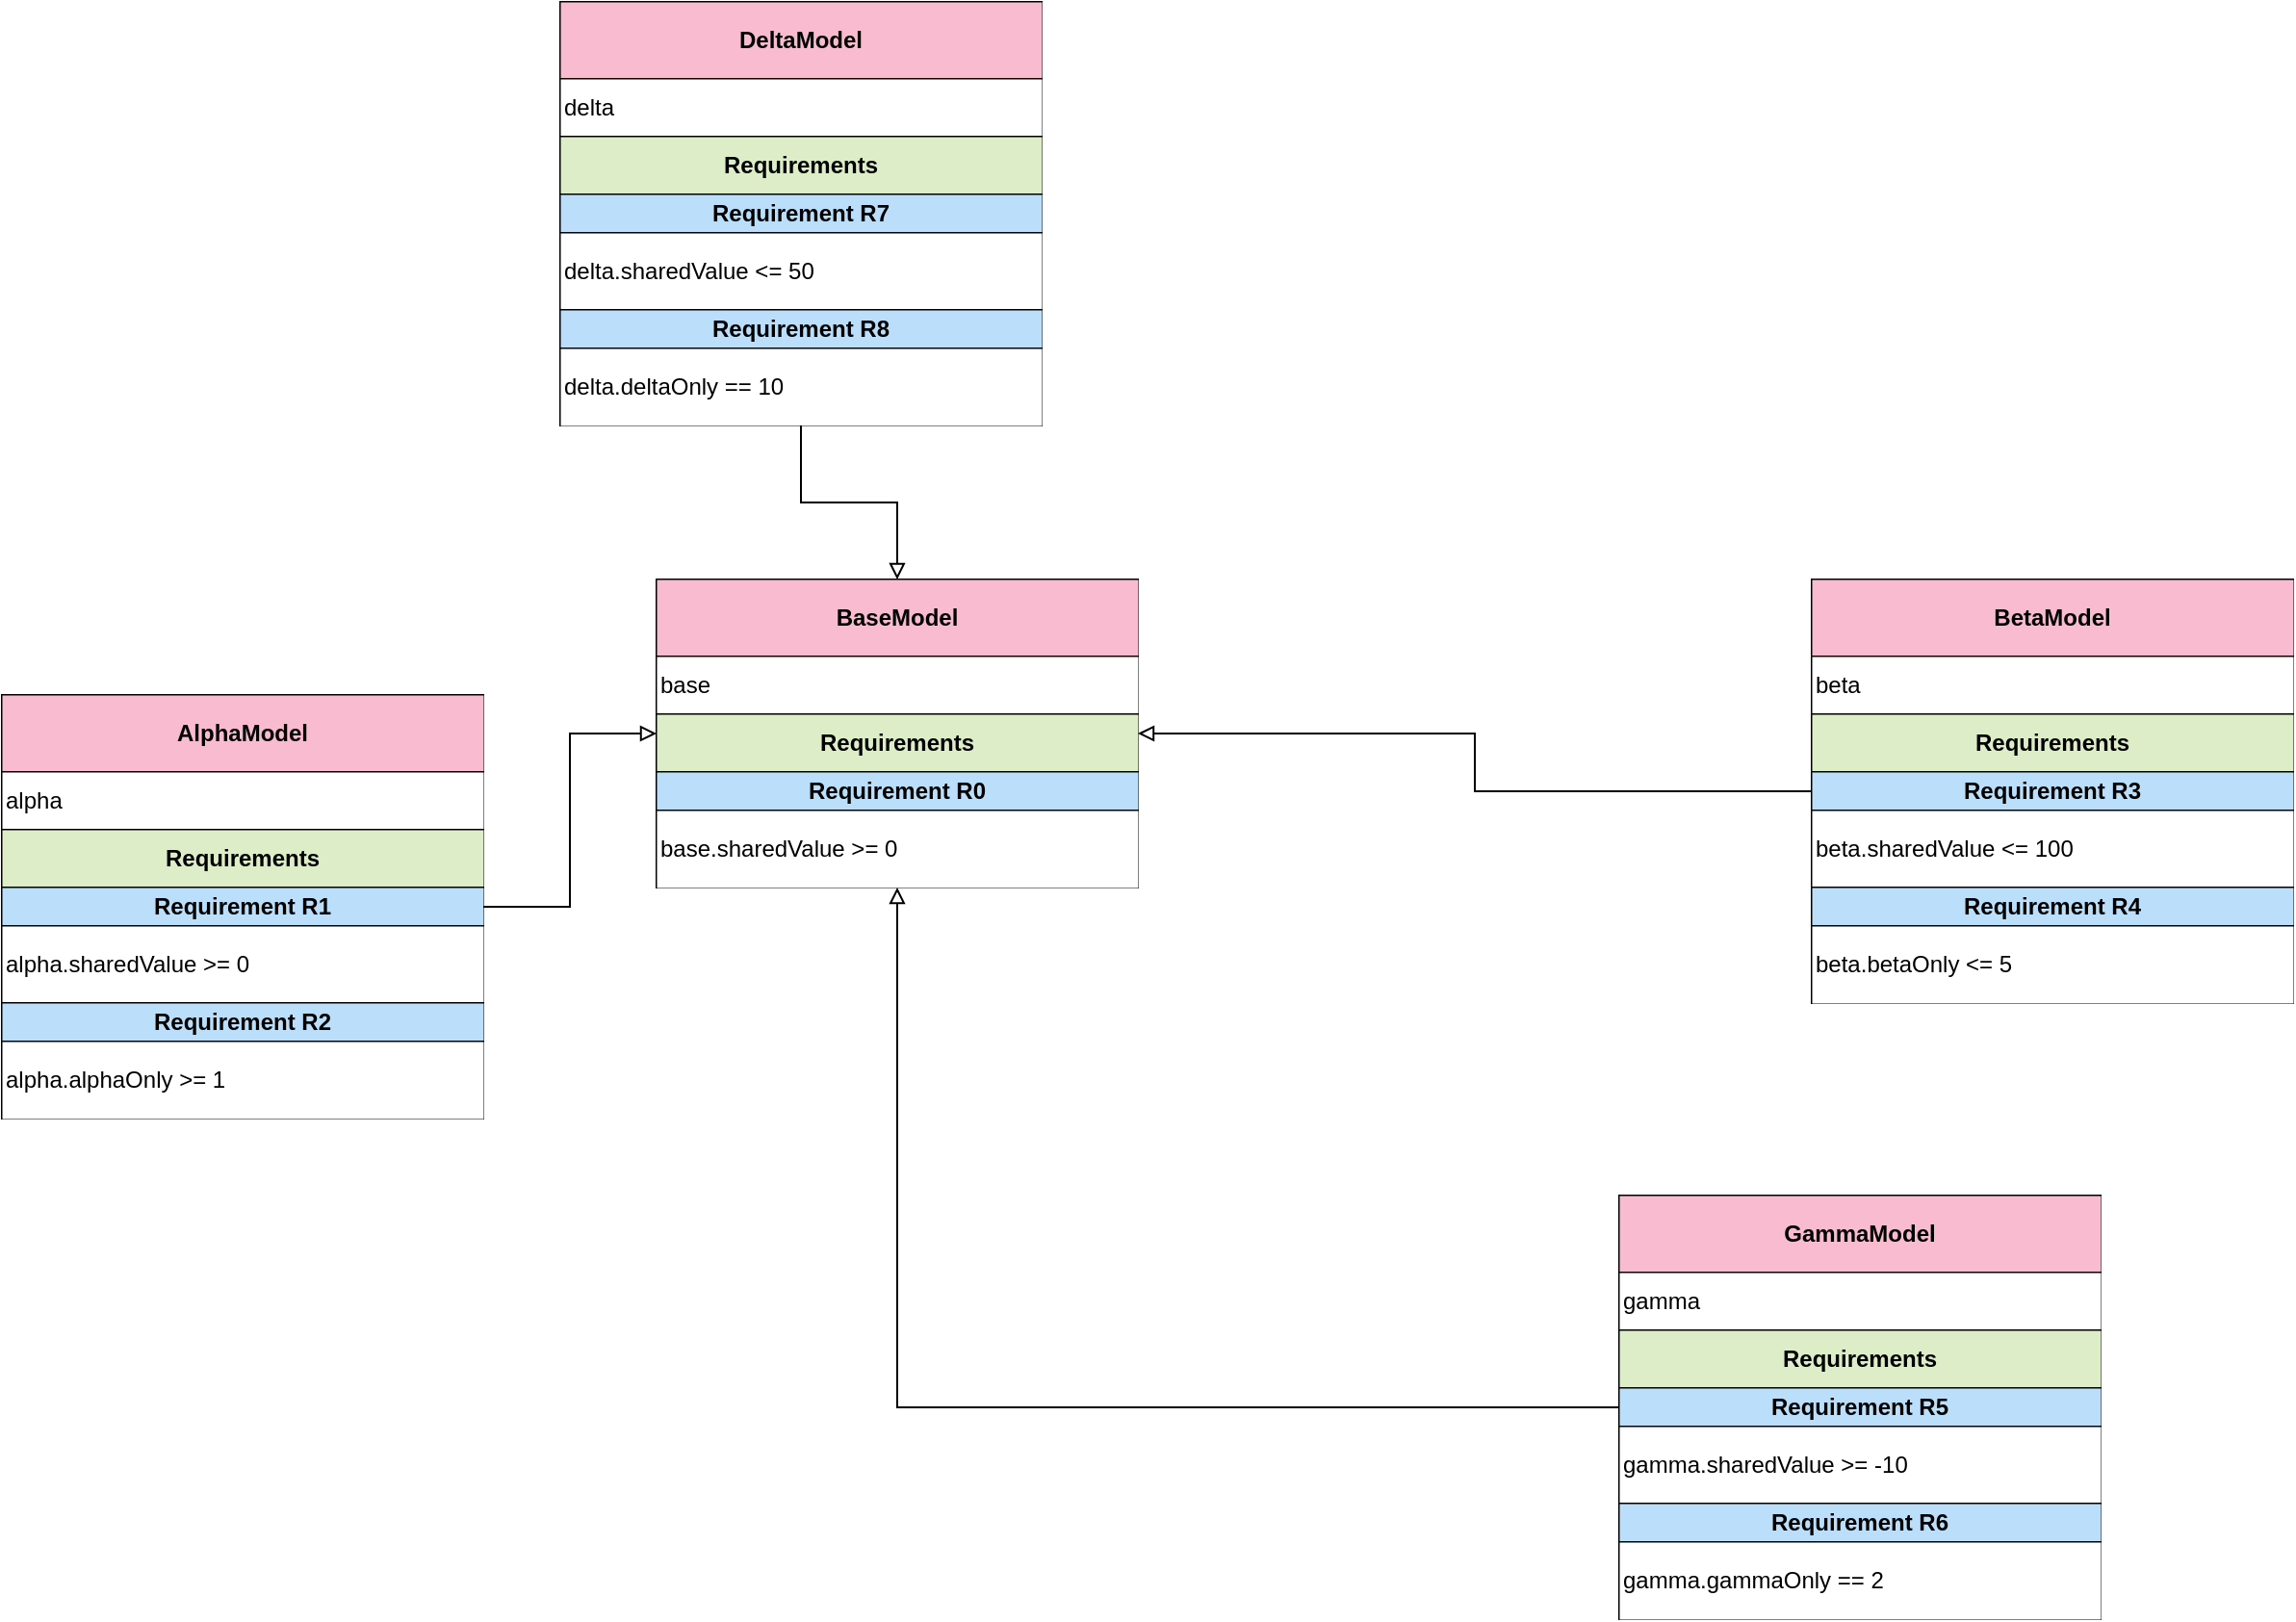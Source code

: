 <mxfile>
    <diagram id="d1752828504836" name="Page-1">
        <mxGraphModel dx="1709" dy="1747" grid="1" gridSize="10" guides="1" tooltips="1" connect="1" arrows="1" fold="1" page="1" pageScale="1" pageWidth="850" pageHeight="1100" math="0" shadow="0">
            <root>
                <mxCell id="0"/>
                <mxCell id="1" parent="0"/>
                <mxCell id="table_base" style="shape=table;startSize=0;container=1;collapsible=0;childLayout=tableLayout;recursiveResize=0;overflow=visible;strokeColor=#000000;strokeWidth=1;fillColor=none;" parent="1" vertex="1">
                    <mxGeometry x="60" y="50" width="250" height="160" as="geometry"/>
                </mxCell>
                <mxCell id="r0" style="shape=tableRow;horizontal=0;startSize=0;swimlaneHead=0;swimlaneBody=0;fillColor=none;collapsible=0;dropTarget=0;" parent="table_base" vertex="1">
                    <mxGeometry width="250" height="40" as="geometry"/>
                </mxCell>
                <mxCell id="c1" value="&lt;b&gt;BaseModel&lt;/b&gt;" style="html=1;verticalAlign=middle;whiteSpace=wrap;overflow=visible;align=center;strokeColor=none;strokeWidth=0;connectable=0;fillColor=#F8BBD0;" parent="r0" vertex="1">
                    <mxGeometry width="250" height="40" as="geometry"/>
                </mxCell>
                <mxCell id="r2" style="shape=tableRow;horizontal=0;startSize=0;swimlaneHead=0;swimlaneBody=0;fillColor=none;collapsible=0;dropTarget=0;" parent="table_base" vertex="1">
                    <mxGeometry y="40" width="250" height="30" as="geometry"/>
                </mxCell>
                <mxCell id="c3" value="base" style="html=1;verticalAlign=middle;whiteSpace=wrap;overflow=visible;align=left;strokeColor=none;strokeWidth=0;connectable=0;" parent="r2" vertex="1">
                    <mxGeometry width="250" height="30" as="geometry"/>
                </mxCell>
                <mxCell id="r4" style="shape=tableRow;horizontal=0;startSize=0;swimlaneHead=0;swimlaneBody=0;fillColor=none;collapsible=0;dropTarget=0;" parent="table_base" vertex="1">
                    <mxGeometry y="70" width="250" height="30" as="geometry"/>
                </mxCell>
                <mxCell id="c5" value="&lt;b&gt;Requirements&lt;/b&gt;" style="html=1;verticalAlign=middle;whiteSpace=wrap;overflow=visible;align=center;strokeColor=none;strokeWidth=0;connectable=0;fillColor=#DCEDC8;" parent="r4" vertex="1">
                    <mxGeometry width="250" height="30" as="geometry"/>
                </mxCell>
                <mxCell id="r6" style="shape=tableRow;horizontal=0;startSize=0;swimlaneHead=0;swimlaneBody=0;fillColor=none;collapsible=0;dropTarget=0;" parent="table_base" vertex="1">
                    <mxGeometry y="100" width="250" height="20" as="geometry"/>
                </mxCell>
                <mxCell id="c7" value="&lt;b&gt;Requirement R0&lt;/b&gt;" style="html=1;verticalAlign=middle;whiteSpace=wrap;overflow=visible;align=center;strokeColor=none;strokeWidth=0;connectable=0;fillColor=#BBDEFB;" parent="r6" vertex="1">
                    <mxGeometry width="250" height="20" as="geometry"/>
                </mxCell>
                <mxCell id="r8" style="shape=tableRow;horizontal=0;startSize=0;swimlaneHead=0;swimlaneBody=0;fillColor=none;collapsible=0;dropTarget=0;" parent="table_base" vertex="1">
                    <mxGeometry y="120" width="250" height="40" as="geometry"/>
                </mxCell>
                <mxCell id="c9" value="base.sharedValue &gt;= 0" style="html=1;verticalAlign=middle;whiteSpace=wrap;overflow=visible;align=left;strokeColor=none;strokeWidth=0;connectable=0;" parent="r8" vertex="1">
                    <mxGeometry width="250" height="40" as="geometry"/>
                </mxCell>
                <mxCell id="table_alpha" style="shape=table;startSize=0;container=1;collapsible=0;childLayout=tableLayout;recursiveResize=0;overflow=visible;strokeColor=#000000;strokeWidth=1;fillColor=none;" parent="1" vertex="1">
                    <mxGeometry x="-280" y="110" width="250" height="220" as="geometry"/>
                </mxCell>
                <mxCell id="r10" style="shape=tableRow;horizontal=0;startSize=0;swimlaneHead=0;swimlaneBody=0;fillColor=none;collapsible=0;dropTarget=0;" parent="table_alpha" vertex="1">
                    <mxGeometry width="250" height="40" as="geometry"/>
                </mxCell>
                <mxCell id="c11" value="&lt;b&gt;AlphaModel&lt;/b&gt;" style="html=1;verticalAlign=middle;whiteSpace=wrap;overflow=visible;align=center;strokeColor=none;strokeWidth=0;connectable=0;fillColor=#F8BBD0;" parent="r10" vertex="1">
                    <mxGeometry width="250" height="40" as="geometry">
                        <mxRectangle width="250" height="40" as="alternateBounds"/>
                    </mxGeometry>
                </mxCell>
                <mxCell id="r12" style="shape=tableRow;horizontal=0;startSize=0;swimlaneHead=0;swimlaneBody=0;fillColor=none;collapsible=0;dropTarget=0;" parent="table_alpha" vertex="1">
                    <mxGeometry y="40" width="250" height="30" as="geometry"/>
                </mxCell>
                <mxCell id="c13" value="alpha" style="html=1;verticalAlign=middle;whiteSpace=wrap;overflow=visible;align=left;strokeColor=none;strokeWidth=0;connectable=0;" parent="r12" vertex="1">
                    <mxGeometry width="250" height="30" as="geometry">
                        <mxRectangle width="250" height="30" as="alternateBounds"/>
                    </mxGeometry>
                </mxCell>
                <mxCell id="r14" style="shape=tableRow;horizontal=0;startSize=0;swimlaneHead=0;swimlaneBody=0;fillColor=none;collapsible=0;dropTarget=0;" parent="table_alpha" vertex="1">
                    <mxGeometry y="70" width="250" height="30" as="geometry"/>
                </mxCell>
                <mxCell id="c15" value="&lt;b&gt;Requirements&lt;/b&gt;" style="html=1;verticalAlign=middle;whiteSpace=wrap;overflow=visible;align=center;strokeColor=none;strokeWidth=0;connectable=0;fillColor=#DCEDC8;" parent="r14" vertex="1">
                    <mxGeometry width="250" height="30" as="geometry">
                        <mxRectangle width="250" height="30" as="alternateBounds"/>
                    </mxGeometry>
                </mxCell>
                <mxCell id="r16" style="shape=tableRow;horizontal=0;startSize=0;swimlaneHead=0;swimlaneBody=0;fillColor=none;collapsible=0;dropTarget=0;" parent="table_alpha" vertex="1">
                    <mxGeometry y="100" width="250" height="20" as="geometry"/>
                </mxCell>
                <mxCell id="c17" value="&lt;b&gt;Requirement R1&lt;/b&gt;" style="html=1;verticalAlign=middle;whiteSpace=wrap;overflow=visible;align=center;strokeColor=none;strokeWidth=0;connectable=0;fillColor=#BBDEFB;" parent="r16" vertex="1">
                    <mxGeometry width="250" height="20" as="geometry">
                        <mxRectangle width="250" height="20" as="alternateBounds"/>
                    </mxGeometry>
                </mxCell>
                <mxCell id="r18" style="shape=tableRow;horizontal=0;startSize=0;swimlaneHead=0;swimlaneBody=0;fillColor=none;collapsible=0;dropTarget=0;" parent="table_alpha" vertex="1">
                    <mxGeometry y="120" width="250" height="40" as="geometry"/>
                </mxCell>
                <mxCell id="c19" value="alpha.sharedValue &gt;= 0" style="html=1;verticalAlign=middle;whiteSpace=wrap;overflow=visible;align=left;strokeColor=none;strokeWidth=0;connectable=0;" parent="r18" vertex="1">
                    <mxGeometry width="250" height="40" as="geometry">
                        <mxRectangle width="250" height="40" as="alternateBounds"/>
                    </mxGeometry>
                </mxCell>
                <mxCell id="r20" style="shape=tableRow;horizontal=0;startSize=0;swimlaneHead=0;swimlaneBody=0;fillColor=none;collapsible=0;dropTarget=0;" parent="table_alpha" vertex="1">
                    <mxGeometry y="160" width="250" height="20" as="geometry"/>
                </mxCell>
                <mxCell id="c21" value="&lt;b&gt;Requirement R2&lt;/b&gt;" style="html=1;verticalAlign=middle;whiteSpace=wrap;overflow=visible;align=center;strokeColor=none;strokeWidth=0;connectable=0;fillColor=#BBDEFB;" parent="r20" vertex="1">
                    <mxGeometry width="250" height="20" as="geometry">
                        <mxRectangle width="250" height="20" as="alternateBounds"/>
                    </mxGeometry>
                </mxCell>
                <mxCell id="r22" style="shape=tableRow;horizontal=0;startSize=0;swimlaneHead=0;swimlaneBody=0;fillColor=none;collapsible=0;dropTarget=0;" parent="table_alpha" vertex="1">
                    <mxGeometry y="180" width="250" height="40" as="geometry"/>
                </mxCell>
                <mxCell id="c23" value="alpha.alphaOnly    &gt;= 1" style="html=1;verticalAlign=middle;whiteSpace=wrap;overflow=visible;align=left;strokeColor=none;strokeWidth=0;connectable=0;" parent="r22" vertex="1">
                    <mxGeometry width="250" height="40" as="geometry">
                        <mxRectangle width="250" height="40" as="alternateBounds"/>
                    </mxGeometry>
                </mxCell>
                <mxCell id="table_beta" style="shape=table;startSize=0;container=1;collapsible=0;childLayout=tableLayout;recursiveResize=0;overflow=visible;strokeColor=#000000;strokeWidth=1;fillColor=none;" parent="1" vertex="1">
                    <mxGeometry x="660" y="50" width="250" height="220" as="geometry"/>
                </mxCell>
                <mxCell id="r24" style="shape=tableRow;horizontal=0;startSize=0;swimlaneHead=0;swimlaneBody=0;fillColor=none;collapsible=0;dropTarget=0;" parent="table_beta" vertex="1">
                    <mxGeometry width="250" height="40" as="geometry"/>
                </mxCell>
                <mxCell id="c25" value="&lt;b&gt;BetaModel&lt;/b&gt;" style="html=1;verticalAlign=middle;whiteSpace=wrap;overflow=visible;align=center;strokeColor=none;strokeWidth=0;connectable=0;fillColor=#F8BBD0;" parent="r24" vertex="1">
                    <mxGeometry width="250" height="40" as="geometry"/>
                </mxCell>
                <mxCell id="r26" style="shape=tableRow;horizontal=0;startSize=0;swimlaneHead=0;swimlaneBody=0;fillColor=none;collapsible=0;dropTarget=0;" parent="table_beta" vertex="1">
                    <mxGeometry y="40" width="250" height="30" as="geometry"/>
                </mxCell>
                <mxCell id="c27" value="beta" style="html=1;verticalAlign=middle;whiteSpace=wrap;overflow=visible;align=left;strokeColor=none;strokeWidth=0;connectable=0;" parent="r26" vertex="1">
                    <mxGeometry width="250" height="30" as="geometry"/>
                </mxCell>
                <mxCell id="r28" style="shape=tableRow;horizontal=0;startSize=0;swimlaneHead=0;swimlaneBody=0;fillColor=none;collapsible=0;dropTarget=0;" parent="table_beta" vertex="1">
                    <mxGeometry y="70" width="250" height="30" as="geometry"/>
                </mxCell>
                <mxCell id="c29" value="&lt;b&gt;Requirements&lt;/b&gt;" style="html=1;verticalAlign=middle;whiteSpace=wrap;overflow=visible;align=center;strokeColor=none;strokeWidth=0;connectable=0;fillColor=#DCEDC8;" parent="r28" vertex="1">
                    <mxGeometry width="250" height="30" as="geometry"/>
                </mxCell>
                <mxCell id="r30" style="shape=tableRow;horizontal=0;startSize=0;swimlaneHead=0;swimlaneBody=0;fillColor=none;collapsible=0;dropTarget=0;" parent="table_beta" vertex="1">
                    <mxGeometry y="100" width="250" height="20" as="geometry"/>
                </mxCell>
                <mxCell id="c31" value="&lt;b&gt;Requirement R3&lt;/b&gt;" style="html=1;verticalAlign=middle;whiteSpace=wrap;overflow=visible;align=center;strokeColor=none;strokeWidth=0;connectable=0;fillColor=#BBDEFB;" parent="r30" vertex="1">
                    <mxGeometry width="250" height="20" as="geometry"/>
                </mxCell>
                <mxCell id="r32" style="shape=tableRow;horizontal=0;startSize=0;swimlaneHead=0;swimlaneBody=0;fillColor=none;collapsible=0;dropTarget=0;" parent="table_beta" vertex="1">
                    <mxGeometry y="120" width="250" height="40" as="geometry"/>
                </mxCell>
                <mxCell id="c33" value="beta.sharedValue  &lt;= 100" style="html=1;verticalAlign=middle;whiteSpace=wrap;overflow=visible;align=left;strokeColor=none;strokeWidth=0;connectable=0;" parent="r32" vertex="1">
                    <mxGeometry width="250" height="40" as="geometry"/>
                </mxCell>
                <mxCell id="r34" style="shape=tableRow;horizontal=0;startSize=0;swimlaneHead=0;swimlaneBody=0;fillColor=none;collapsible=0;dropTarget=0;" parent="table_beta" vertex="1">
                    <mxGeometry y="160" width="250" height="20" as="geometry"/>
                </mxCell>
                <mxCell id="c35" value="&lt;b&gt;Requirement R4&lt;/b&gt;" style="html=1;verticalAlign=middle;whiteSpace=wrap;overflow=visible;align=center;strokeColor=none;strokeWidth=0;connectable=0;fillColor=#BBDEFB;" parent="r34" vertex="1">
                    <mxGeometry width="250" height="20" as="geometry"/>
                </mxCell>
                <mxCell id="r36" style="shape=tableRow;horizontal=0;startSize=0;swimlaneHead=0;swimlaneBody=0;fillColor=none;collapsible=0;dropTarget=0;" parent="table_beta" vertex="1">
                    <mxGeometry y="180" width="250" height="40" as="geometry"/>
                </mxCell>
                <mxCell id="c37" value="beta.betaOnly      &lt;=  5" style="html=1;verticalAlign=middle;whiteSpace=wrap;overflow=visible;align=left;strokeColor=none;strokeWidth=0;connectable=0;" parent="r36" vertex="1">
                    <mxGeometry width="250" height="40" as="geometry"/>
                </mxCell>
                <mxCell id="table_gamma" style="shape=table;startSize=0;container=1;collapsible=0;childLayout=tableLayout;recursiveResize=0;overflow=visible;strokeColor=#000000;strokeWidth=1;fillColor=none;" parent="1" vertex="1">
                    <mxGeometry x="560" y="370" width="250" height="220" as="geometry"/>
                </mxCell>
                <mxCell id="r38" style="shape=tableRow;horizontal=0;startSize=0;swimlaneHead=0;swimlaneBody=0;fillColor=none;collapsible=0;dropTarget=0;" parent="table_gamma" vertex="1">
                    <mxGeometry width="250" height="40" as="geometry"/>
                </mxCell>
                <mxCell id="c39" value="&lt;b&gt;GammaModel&lt;/b&gt;" style="html=1;verticalAlign=middle;whiteSpace=wrap;overflow=visible;align=center;strokeColor=none;strokeWidth=0;connectable=0;fillColor=#F8BBD0;" parent="r38" vertex="1">
                    <mxGeometry width="250" height="40" as="geometry">
                        <mxRectangle width="250" height="40" as="alternateBounds"/>
                    </mxGeometry>
                </mxCell>
                <mxCell id="r40" style="shape=tableRow;horizontal=0;startSize=0;swimlaneHead=0;swimlaneBody=0;fillColor=none;collapsible=0;dropTarget=0;" parent="table_gamma" vertex="1">
                    <mxGeometry y="40" width="250" height="30" as="geometry"/>
                </mxCell>
                <mxCell id="c41" value="gamma" style="html=1;verticalAlign=middle;whiteSpace=wrap;overflow=visible;align=left;strokeColor=none;strokeWidth=0;connectable=0;" parent="r40" vertex="1">
                    <mxGeometry width="250" height="30" as="geometry">
                        <mxRectangle width="250" height="30" as="alternateBounds"/>
                    </mxGeometry>
                </mxCell>
                <mxCell id="r42" style="shape=tableRow;horizontal=0;startSize=0;swimlaneHead=0;swimlaneBody=0;fillColor=none;collapsible=0;dropTarget=0;" parent="table_gamma" vertex="1">
                    <mxGeometry y="70" width="250" height="30" as="geometry"/>
                </mxCell>
                <mxCell id="c43" value="&lt;b&gt;Requirements&lt;/b&gt;" style="html=1;verticalAlign=middle;whiteSpace=wrap;overflow=visible;align=center;strokeColor=none;strokeWidth=0;connectable=0;fillColor=#DCEDC8;" parent="r42" vertex="1">
                    <mxGeometry width="250" height="30" as="geometry">
                        <mxRectangle width="250" height="30" as="alternateBounds"/>
                    </mxGeometry>
                </mxCell>
                <mxCell id="r44" style="shape=tableRow;horizontal=0;startSize=0;swimlaneHead=0;swimlaneBody=0;fillColor=none;collapsible=0;dropTarget=0;" parent="table_gamma" vertex="1">
                    <mxGeometry y="100" width="250" height="20" as="geometry"/>
                </mxCell>
                <mxCell id="c45" value="&lt;b&gt;Requirement R5&lt;/b&gt;" style="html=1;verticalAlign=middle;whiteSpace=wrap;overflow=visible;align=center;strokeColor=none;strokeWidth=0;connectable=0;fillColor=#BBDEFB;" parent="r44" vertex="1">
                    <mxGeometry width="250" height="20" as="geometry">
                        <mxRectangle width="250" height="20" as="alternateBounds"/>
                    </mxGeometry>
                </mxCell>
                <mxCell id="r46" style="shape=tableRow;horizontal=0;startSize=0;swimlaneHead=0;swimlaneBody=0;fillColor=none;collapsible=0;dropTarget=0;" parent="table_gamma" vertex="1">
                    <mxGeometry y="120" width="250" height="40" as="geometry"/>
                </mxCell>
                <mxCell id="c47" value="gamma.sharedValue &gt;= -10" style="html=1;verticalAlign=middle;whiteSpace=wrap;overflow=visible;align=left;strokeColor=none;strokeWidth=0;connectable=0;" parent="r46" vertex="1">
                    <mxGeometry width="250" height="40" as="geometry">
                        <mxRectangle width="250" height="40" as="alternateBounds"/>
                    </mxGeometry>
                </mxCell>
                <mxCell id="r48" style="shape=tableRow;horizontal=0;startSize=0;swimlaneHead=0;swimlaneBody=0;fillColor=none;collapsible=0;dropTarget=0;" parent="table_gamma" vertex="1">
                    <mxGeometry y="160" width="250" height="20" as="geometry"/>
                </mxCell>
                <mxCell id="c49" value="&lt;b&gt;Requirement R6&lt;/b&gt;" style="html=1;verticalAlign=middle;whiteSpace=wrap;overflow=visible;align=center;strokeColor=none;strokeWidth=0;connectable=0;fillColor=#BBDEFB;" parent="r48" vertex="1">
                    <mxGeometry width="250" height="20" as="geometry">
                        <mxRectangle width="250" height="20" as="alternateBounds"/>
                    </mxGeometry>
                </mxCell>
                <mxCell id="r50" style="shape=tableRow;horizontal=0;startSize=0;swimlaneHead=0;swimlaneBody=0;fillColor=none;collapsible=0;dropTarget=0;" parent="table_gamma" vertex="1">
                    <mxGeometry y="180" width="250" height="40" as="geometry"/>
                </mxCell>
                <mxCell id="c51" value="gamma.gammaOnly     == 2" style="html=1;verticalAlign=middle;whiteSpace=wrap;overflow=visible;align=left;strokeColor=none;strokeWidth=0;connectable=0;" parent="r50" vertex="1">
                    <mxGeometry width="250" height="40" as="geometry">
                        <mxRectangle width="250" height="40" as="alternateBounds"/>
                    </mxGeometry>
                </mxCell>
                <mxCell id="table_delta" style="shape=table;startSize=0;container=1;collapsible=0;childLayout=tableLayout;recursiveResize=0;overflow=visible;strokeColor=#000000;strokeWidth=1;fillColor=none;" parent="1" vertex="1">
                    <mxGeometry x="10" y="-250" width="250" height="220" as="geometry"/>
                </mxCell>
                <mxCell id="r52" style="shape=tableRow;horizontal=0;startSize=0;swimlaneHead=0;swimlaneBody=0;fillColor=none;collapsible=0;dropTarget=0;" parent="table_delta" vertex="1">
                    <mxGeometry width="250" height="40" as="geometry"/>
                </mxCell>
                <mxCell id="c53" value="&lt;b&gt;DeltaModel&lt;/b&gt;" style="html=1;verticalAlign=middle;whiteSpace=wrap;overflow=visible;align=center;strokeColor=none;strokeWidth=0;connectable=0;fillColor=#F8BBD0;" parent="r52" vertex="1">
                    <mxGeometry width="250" height="40" as="geometry">
                        <mxRectangle width="250" height="40" as="alternateBounds"/>
                    </mxGeometry>
                </mxCell>
                <mxCell id="r54" style="shape=tableRow;horizontal=0;startSize=0;swimlaneHead=0;swimlaneBody=0;fillColor=none;collapsible=0;dropTarget=0;" parent="table_delta" vertex="1">
                    <mxGeometry y="40" width="250" height="30" as="geometry"/>
                </mxCell>
                <mxCell id="c55" value="delta" style="html=1;verticalAlign=middle;whiteSpace=wrap;overflow=visible;align=left;strokeColor=none;strokeWidth=0;connectable=0;" parent="r54" vertex="1">
                    <mxGeometry width="250" height="30" as="geometry">
                        <mxRectangle width="250" height="30" as="alternateBounds"/>
                    </mxGeometry>
                </mxCell>
                <mxCell id="r56" style="shape=tableRow;horizontal=0;startSize=0;swimlaneHead=0;swimlaneBody=0;fillColor=none;collapsible=0;dropTarget=0;" parent="table_delta" vertex="1">
                    <mxGeometry y="70" width="250" height="30" as="geometry"/>
                </mxCell>
                <mxCell id="c57" value="&lt;b&gt;Requirements&lt;/b&gt;" style="html=1;verticalAlign=middle;whiteSpace=wrap;overflow=visible;align=center;strokeColor=none;strokeWidth=0;connectable=0;fillColor=#DCEDC8;" parent="r56" vertex="1">
                    <mxGeometry width="250" height="30" as="geometry">
                        <mxRectangle width="250" height="30" as="alternateBounds"/>
                    </mxGeometry>
                </mxCell>
                <mxCell id="r58" style="shape=tableRow;horizontal=0;startSize=0;swimlaneHead=0;swimlaneBody=0;fillColor=none;collapsible=0;dropTarget=0;" parent="table_delta" vertex="1">
                    <mxGeometry y="100" width="250" height="20" as="geometry"/>
                </mxCell>
                <mxCell id="c59" value="&lt;b&gt;Requirement R7&lt;/b&gt;" style="html=1;verticalAlign=middle;whiteSpace=wrap;overflow=visible;align=center;strokeColor=none;strokeWidth=0;connectable=0;fillColor=#BBDEFB;" parent="r58" vertex="1">
                    <mxGeometry width="250" height="20" as="geometry">
                        <mxRectangle width="250" height="20" as="alternateBounds"/>
                    </mxGeometry>
                </mxCell>
                <mxCell id="r60" style="shape=tableRow;horizontal=0;startSize=0;swimlaneHead=0;swimlaneBody=0;fillColor=none;collapsible=0;dropTarget=0;" parent="table_delta" vertex="1">
                    <mxGeometry y="120" width="250" height="40" as="geometry"/>
                </mxCell>
                <mxCell id="c61" value="delta.sharedValue &lt;= 50" style="html=1;verticalAlign=middle;whiteSpace=wrap;overflow=visible;align=left;strokeColor=none;strokeWidth=0;connectable=0;" parent="r60" vertex="1">
                    <mxGeometry width="250" height="40" as="geometry">
                        <mxRectangle width="250" height="40" as="alternateBounds"/>
                    </mxGeometry>
                </mxCell>
                <mxCell id="r62" style="shape=tableRow;horizontal=0;startSize=0;swimlaneHead=0;swimlaneBody=0;fillColor=none;collapsible=0;dropTarget=0;" parent="table_delta" vertex="1">
                    <mxGeometry y="160" width="250" height="20" as="geometry"/>
                </mxCell>
                <mxCell id="c63" value="&lt;b&gt;Requirement R8&lt;/b&gt;" style="html=1;verticalAlign=middle;whiteSpace=wrap;overflow=visible;align=center;strokeColor=none;strokeWidth=0;connectable=0;fillColor=#BBDEFB;" parent="r62" vertex="1">
                    <mxGeometry width="250" height="20" as="geometry">
                        <mxRectangle width="250" height="20" as="alternateBounds"/>
                    </mxGeometry>
                </mxCell>
                <mxCell id="r64" style="shape=tableRow;horizontal=0;startSize=0;swimlaneHead=0;swimlaneBody=0;fillColor=none;collapsible=0;dropTarget=0;" parent="table_delta" vertex="1">
                    <mxGeometry y="180" width="250" height="40" as="geometry"/>
                </mxCell>
                <mxCell id="c65" value="delta.deltaOnly     == 10" style="html=1;verticalAlign=middle;whiteSpace=wrap;overflow=visible;align=left;strokeColor=none;strokeWidth=0;connectable=0;" parent="r64" vertex="1">
                    <mxGeometry width="250" height="40" as="geometry">
                        <mxRectangle width="250" height="40" as="alternateBounds"/>
                    </mxGeometry>
                </mxCell>
                <mxCell id="edge0" style="edgeStyle=orthogonalEdgeStyle;rounded=0;orthogonalLoop=1;jettySize=auto;html=1;endArrow=block;endFill=0;strokeColor=#000000;" parent="1" source="table_alpha" target="table_base" edge="1">
                    <mxGeometry relative="1" as="geometry"/>
                </mxCell>
                <mxCell id="edge1" style="edgeStyle=orthogonalEdgeStyle;rounded=0;orthogonalLoop=1;jettySize=auto;html=1;endArrow=block;endFill=0;strokeColor=#000000;" parent="1" source="table_beta" target="table_base" edge="1">
                    <mxGeometry relative="1" as="geometry"/>
                </mxCell>
                <mxCell id="edge2" style="edgeStyle=orthogonalEdgeStyle;rounded=0;orthogonalLoop=1;jettySize=auto;html=1;endArrow=block;endFill=0;strokeColor=#000000;" parent="1" source="table_gamma" target="table_base" edge="1">
                    <mxGeometry relative="1" as="geometry"/>
                </mxCell>
                <mxCell id="edge3" style="edgeStyle=orthogonalEdgeStyle;rounded=0;orthogonalLoop=1;jettySize=auto;html=1;endArrow=block;endFill=0;strokeColor=#000000;" parent="1" source="table_delta" target="table_base" edge="1">
                    <mxGeometry relative="1" as="geometry"/>
                </mxCell>
            </root>
        </mxGraphModel>
    </diagram>
</mxfile>